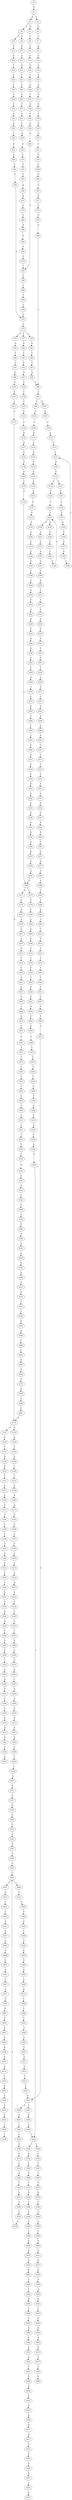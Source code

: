 strict digraph  {
	S0 -> S1 [ label = C ];
	S1 -> S2 [ label = T ];
	S1 -> S3 [ label = A ];
	S2 -> S4 [ label = G ];
	S3 -> S5 [ label = A ];
	S3 -> S6 [ label = C ];
	S4 -> S7 [ label = C ];
	S5 -> S8 [ label = C ];
	S6 -> S9 [ label = C ];
	S6 -> S10 [ label = G ];
	S7 -> S11 [ label = A ];
	S8 -> S12 [ label = T ];
	S9 -> S13 [ label = C ];
	S10 -> S14 [ label = C ];
	S11 -> S15 [ label = G ];
	S12 -> S16 [ label = G ];
	S13 -> S17 [ label = G ];
	S14 -> S18 [ label = A ];
	S15 -> S19 [ label = C ];
	S16 -> S20 [ label = G ];
	S17 -> S21 [ label = A ];
	S18 -> S22 [ label = C ];
	S19 -> S23 [ label = A ];
	S20 -> S24 [ label = A ];
	S21 -> S25 [ label = T ];
	S22 -> S26 [ label = C ];
	S23 -> S27 [ label = G ];
	S24 -> S28 [ label = G ];
	S25 -> S29 [ label = T ];
	S26 -> S30 [ label = C ];
	S27 -> S31 [ label = G ];
	S28 -> S32 [ label = T ];
	S29 -> S33 [ label = C ];
	S30 -> S34 [ label = C ];
	S31 -> S35 [ label = G ];
	S32 -> S36 [ label = A ];
	S33 -> S37 [ label = T ];
	S34 -> S38 [ label = C ];
	S35 -> S39 [ label = T ];
	S36 -> S40 [ label = G ];
	S37 -> S41 [ label = A ];
	S38 -> S42 [ label = G ];
	S39 -> S43 [ label = G ];
	S40 -> S44 [ label = G ];
	S41 -> S45 [ label = C ];
	S42 -> S46 [ label = G ];
	S43 -> S47 [ label = C ];
	S44 -> S48 [ label = G ];
	S45 -> S49 [ label = A ];
	S46 -> S50 [ label = T ];
	S47 -> S51 [ label = G ];
	S48 -> S52 [ label = T ];
	S49 -> S53 [ label = A ];
	S50 -> S54 [ label = C ];
	S51 -> S55 [ label = G ];
	S52 -> S56 [ label = C ];
	S53 -> S57 [ label = C ];
	S54 -> S58 [ label = C ];
	S55 -> S59 [ label = C ];
	S56 -> S60 [ label = C ];
	S57 -> S61 [ label = T ];
	S58 -> S62 [ label = T ];
	S59 -> S63 [ label = G ];
	S60 -> S64 [ label = T ];
	S61 -> S65 [ label = G ];
	S62 -> S66 [ label = C ];
	S63 -> S67 [ label = C ];
	S64 -> S68 [ label = C ];
	S65 -> S69 [ label = A ];
	S66 -> S70 [ label = C ];
	S67 -> S71 [ label = A ];
	S68 -> S70 [ label = C ];
	S69 -> S72 [ label = A ];
	S70 -> S73 [ label = G ];
	S71 -> S74 [ label = T ];
	S72 -> S75 [ label = G ];
	S73 -> S76 [ label = C ];
	S73 -> S77 [ label = T ];
	S73 -> S78 [ label = G ];
	S74 -> S79 [ label = G ];
	S75 -> S80 [ label = T ];
	S76 -> S81 [ label = A ];
	S77 -> S82 [ label = A ];
	S78 -> S83 [ label = G ];
	S79 -> S84 [ label = A ];
	S80 -> S85 [ label = A ];
	S81 -> S86 [ label = T ];
	S82 -> S87 [ label = T ];
	S83 -> S88 [ label = T ];
	S84 -> S89 [ label = C ];
	S85 -> S90 [ label = G ];
	S86 -> S91 [ label = G ];
	S87 -> S92 [ label = G ];
	S88 -> S93 [ label = G ];
	S89 -> S94 [ label = C ];
	S90 -> S95 [ label = G ];
	S91 -> S96 [ label = A ];
	S92 -> S97 [ label = A ];
	S93 -> S98 [ label = G ];
	S94 -> S99 [ label = T ];
	S94 -> S100 [ label = A ];
	S95 -> S101 [ label = G ];
	S96 -> S89 [ label = C ];
	S97 -> S102 [ label = C ];
	S98 -> S103 [ label = G ];
	S99 -> S104 [ label = G ];
	S100 -> S105 [ label = G ];
	S101 -> S52 [ label = T ];
	S102 -> S106 [ label = C ];
	S103 -> S107 [ label = A ];
	S104 -> S108 [ label = C ];
	S105 -> S109 [ label = G ];
	S106 -> S110 [ label = T ];
	S107 -> S111 [ label = C ];
	S108 -> S112 [ label = G ];
	S109 -> S113 [ label = A ];
	S110 -> S114 [ label = C ];
	S111 -> S115 [ label = G ];
	S112 -> S116 [ label = C ];
	S113 -> S117 [ label = C ];
	S114 -> S118 [ label = C ];
	S115 -> S119 [ label = A ];
	S116 -> S120 [ label = G ];
	S117 -> S121 [ label = C ];
	S118 -> S122 [ label = A ];
	S119 -> S123 [ label = C ];
	S119 -> S124 [ label = G ];
	S120 -> S125 [ label = A ];
	S121 -> S126 [ label = A ];
	S122 -> S127 [ label = A ];
	S123 -> S128 [ label = G ];
	S124 -> S129 [ label = A ];
	S125 -> S130 [ label = A ];
	S126 -> S131 [ label = G ];
	S127 -> S132 [ label = G ];
	S128 -> S133 [ label = T ];
	S129 -> S134 [ label = C ];
	S130 -> S135 [ label = G ];
	S131 -> S136 [ label = C ];
	S131 -> S137 [ label = G ];
	S132 -> S138 [ label = A ];
	S133 -> S139 [ label = G ];
	S134 -> S140 [ label = G ];
	S135 -> S141 [ label = A ];
	S136 -> S142 [ label = C ];
	S137 -> S143 [ label = C ];
	S138 -> S144 [ label = A ];
	S139 -> S145 [ label = T ];
	S140 -> S146 [ label = T ];
	S141 -> S147 [ label = G ];
	S142 -> S148 [ label = C ];
	S143 -> S149 [ label = C ];
	S144 -> S150 [ label = C ];
	S145 -> S151 [ label = C ];
	S146 -> S152 [ label = C ];
	S147 -> S153 [ label = G ];
	S148 -> S154 [ label = C ];
	S149 -> S155 [ label = C ];
	S150 -> S156 [ label = A ];
	S151 -> S157 [ label = T ];
	S152 -> S158 [ label = C ];
	S153 -> S159 [ label = A ];
	S154 -> S160 [ label = G ];
	S154 -> S161 [ label = A ];
	S155 -> S162 [ label = A ];
	S156 -> S163 [ label = G ];
	S157 -> S164 [ label = C ];
	S158 -> S165 [ label = A ];
	S159 -> S166 [ label = A ];
	S160 -> S167 [ label = A ];
	S161 -> S168 [ label = G ];
	S162 -> S169 [ label = G ];
	S163 -> S170 [ label = T ];
	S163 -> S171 [ label = A ];
	S164 -> S172 [ label = G ];
	S165 -> S173 [ label = A ];
	S166 -> S174 [ label = C ];
	S167 -> S175 [ label = G ];
	S168 -> S176 [ label = C ];
	S169 -> S177 [ label = G ];
	S170 -> S178 [ label = T ];
	S171 -> S179 [ label = A ];
	S172 -> S180 [ label = T ];
	S173 -> S181 [ label = G ];
	S174 -> S182 [ label = C ];
	S175 -> S183 [ label = G ];
	S176 -> S184 [ label = C ];
	S177 -> S185 [ label = A ];
	S178 -> S186 [ label = T ];
	S179 -> S187 [ label = A ];
	S180 -> S188 [ label = G ];
	S181 -> S189 [ label = A ];
	S182 -> S190 [ label = T ];
	S183 -> S191 [ label = A ];
	S184 -> S192 [ label = C ];
	S185 -> S193 [ label = C ];
	S186 -> S194 [ label = C ];
	S187 -> S195 [ label = C ];
	S188 -> S196 [ label = T ];
	S189 -> S197 [ label = C ];
	S190 -> S198 [ label = C ];
	S191 -> S199 [ label = C ];
	S192 -> S154 [ label = C ];
	S193 -> S121 [ label = C ];
	S194 -> S200 [ label = C ];
	S195 -> S201 [ label = G ];
	S196 -> S202 [ label = T ];
	S197 -> S203 [ label = C ];
	S198 -> S204 [ label = C ];
	S199 -> S205 [ label = A ];
	S200 -> S206 [ label = C ];
	S201 -> S207 [ label = G ];
	S202 -> S208 [ label = C ];
	S203 -> S209 [ label = T ];
	S204 -> S210 [ label = G ];
	S205 -> S211 [ label = C ];
	S206 -> S212 [ label = C ];
	S207 -> S213 [ label = A ];
	S208 -> S214 [ label = C ];
	S209 -> S215 [ label = A ];
	S210 -> S216 [ label = C ];
	S211 -> S217 [ label = C ];
	S212 -> S218 [ label = T ];
	S213 -> S219 [ label = C ];
	S214 -> S220 [ label = T ];
	S215 -> S221 [ label = A ];
	S216 -> S222 [ label = G ];
	S217 -> S223 [ label = C ];
	S218 -> S224 [ label = T ];
	S219 -> S225 [ label = T ];
	S220 -> S226 [ label = G ];
	S221 -> S227 [ label = G ];
	S222 -> S228 [ label = G ];
	S223 -> S229 [ label = G ];
	S224 -> S230 [ label = C ];
	S225 -> S231 [ label = A ];
	S226 -> S232 [ label = A ];
	S227 -> S233 [ label = A ];
	S228 -> S234 [ label = C ];
	S229 -> S235 [ label = A ];
	S230 -> S236 [ label = G ];
	S231 -> S237 [ label = G ];
	S232 -> S238 [ label = C ];
	S233 -> S239 [ label = G ];
	S234 -> S240 [ label = G ];
	S235 -> S241 [ label = C ];
	S236 -> S242 [ label = G ];
	S237 -> S243 [ label = A ];
	S238 -> S244 [ label = G ];
	S239 -> S245 [ label = T ];
	S240 -> S246 [ label = G ];
	S241 -> S247 [ label = C ];
	S242 -> S248 [ label = A ];
	S243 -> S249 [ label = T ];
	S244 -> S250 [ label = A ];
	S245 -> S251 [ label = C ];
	S246 -> S252 [ label = C ];
	S247 -> S253 [ label = C ];
	S248 -> S254 [ label = C ];
	S249 -> S255 [ label = A ];
	S250 -> S256 [ label = T ];
	S251 -> S257 [ label = C ];
	S252 -> S258 [ label = C ];
	S253 -> S259 [ label = T ];
	S254 -> S260 [ label = A ];
	S255 -> S261 [ label = C ];
	S256 -> S262 [ label = T ];
	S257 -> S263 [ label = A ];
	S258 -> S264 [ label = G ];
	S259 -> S265 [ label = T ];
	S260 -> S266 [ label = C ];
	S261 -> S267 [ label = G ];
	S262 -> S268 [ label = T ];
	S263 -> S269 [ label = C ];
	S264 -> S270 [ label = T ];
	S265 -> S271 [ label = G ];
	S266 -> S272 [ label = C ];
	S267 -> S273 [ label = A ];
	S268 -> S274 [ label = C ];
	S269 -> S275 [ label = G ];
	S270 -> S276 [ label = C ];
	S271 -> S277 [ label = C ];
	S272 -> S278 [ label = G ];
	S273 -> S279 [ label = C ];
	S274 -> S280 [ label = G ];
	S275 -> S281 [ label = A ];
	S276 -> S282 [ label = G ];
	S277 -> S283 [ label = G ];
	S278 -> S284 [ label = C ];
	S279 -> S285 [ label = C ];
	S280 -> S286 [ label = A ];
	S281 -> S287 [ label = C ];
	S282 -> S288 [ label = C ];
	S283 -> S289 [ label = G ];
	S284 -> S290 [ label = T ];
	S285 -> S291 [ label = C ];
	S286 -> S292 [ label = T ];
	S287 -> S293 [ label = G ];
	S288 -> S294 [ label = C ];
	S289 -> S295 [ label = C ];
	S290 -> S296 [ label = G ];
	S291 -> S297 [ label = T ];
	S292 -> S298 [ label = C ];
	S293 -> S299 [ label = A ];
	S294 -> S300 [ label = T ];
	S295 -> S301 [ label = A ];
	S296 -> S302 [ label = C ];
	S297 -> S303 [ label = C ];
	S298 -> S304 [ label = G ];
	S299 -> S305 [ label = A ];
	S300 -> S306 [ label = C ];
	S301 -> S307 [ label = C ];
	S302 -> S308 [ label = T ];
	S303 -> S309 [ label = C ];
	S304 -> S310 [ label = A ];
	S305 -> S311 [ label = A ];
	S306 -> S312 [ label = G ];
	S307 -> S313 [ label = C ];
	S308 -> S314 [ label = C ];
	S309 -> S315 [ label = C ];
	S310 -> S316 [ label = A ];
	S311 -> S317 [ label = A ];
	S312 -> S318 [ label = G ];
	S313 -> S319 [ label = T ];
	S314 -> S320 [ label = G ];
	S315 -> S321 [ label = C ];
	S316 -> S322 [ label = G ];
	S317 -> S323 [ label = G ];
	S318 -> S324 [ label = G ];
	S319 -> S325 [ label = C ];
	S320 -> S326 [ label = T ];
	S321 -> S327 [ label = C ];
	S322 -> S328 [ label = T ];
	S323 -> S329 [ label = G ];
	S324 -> S330 [ label = G ];
	S325 -> S331 [ label = T ];
	S326 -> S332 [ label = G ];
	S327 -> S333 [ label = T ];
	S328 -> S334 [ label = A ];
	S329 -> S335 [ label = T ];
	S330 -> S336 [ label = G ];
	S331 -> S337 [ label = G ];
	S332 -> S338 [ label = G ];
	S333 -> S339 [ label = C ];
	S335 -> S340 [ label = C ];
	S336 -> S341 [ label = A ];
	S337 -> S342 [ label = G ];
	S338 -> S343 [ label = T ];
	S339 -> S344 [ label = G ];
	S340 -> S345 [ label = C ];
	S341 -> S346 [ label = A ];
	S342 -> S347 [ label = G ];
	S343 -> S348 [ label = T ];
	S343 -> S349 [ label = C ];
	S344 -> S350 [ label = G ];
	S345 -> S351 [ label = G ];
	S346 -> S352 [ label = A ];
	S347 -> S353 [ label = G ];
	S348 -> S354 [ label = G ];
	S349 -> S355 [ label = C ];
	S350 -> S356 [ label = A ];
	S351 -> S357 [ label = C ];
	S352 -> S358 [ label = G ];
	S353 -> S359 [ label = G ];
	S354 -> S360 [ label = T ];
	S355 -> S361 [ label = T ];
	S356 -> S362 [ label = C ];
	S357 -> S363 [ label = G ];
	S358 -> S364 [ label = A ];
	S359 -> S365 [ label = T ];
	S360 -> S366 [ label = C ];
	S361 -> S367 [ label = C ];
	S362 -> S368 [ label = G ];
	S363 -> S369 [ label = A ];
	S364 -> S370 [ label = A ];
	S365 -> S371 [ label = G ];
	S366 -> S372 [ label = C ];
	S367 -> S373 [ label = G ];
	S368 -> S374 [ label = T ];
	S369 -> S375 [ label = C ];
	S370 -> S376 [ label = C ];
	S371 -> S377 [ label = G ];
	S372 -> S378 [ label = G ];
	S373 -> S379 [ label = A ];
	S374 -> S380 [ label = C ];
	S375 -> S381 [ label = G ];
	S376 -> S382 [ label = A ];
	S377 -> S383 [ label = T ];
	S378 -> S384 [ label = T ];
	S379 -> S385 [ label = C ];
	S380 -> S386 [ label = G ];
	S381 -> S387 [ label = A ];
	S382 -> S163 [ label = G ];
	S383 -> S388 [ label = T ];
	S384 -> S389 [ label = C ];
	S385 -> S390 [ label = C ];
	S386 -> S391 [ label = A ];
	S387 -> S392 [ label = C ];
	S388 -> S393 [ label = C ];
	S389 -> S394 [ label = T ];
	S390 -> S395 [ label = C ];
	S391 -> S396 [ label = A ];
	S392 -> S397 [ label = A ];
	S393 -> S398 [ label = C ];
	S394 -> S399 [ label = T ];
	S395 -> S400 [ label = C ];
	S396 -> S401 [ label = G ];
	S397 -> S402 [ label = A ];
	S398 -> S403 [ label = A ];
	S399 -> S404 [ label = C ];
	S400 -> S405 [ label = G ];
	S401 -> S406 [ label = A ];
	S402 -> S407 [ label = G ];
	S402 -> S408 [ label = C ];
	S403 -> S409 [ label = C ];
	S404 -> S410 [ label = C ];
	S405 -> S411 [ label = C ];
	S406 -> S412 [ label = A ];
	S407 -> S413 [ label = A ];
	S408 -> S414 [ label = C ];
	S409 -> S415 [ label = C ];
	S410 -> S416 [ label = A ];
	S411 -> S417 [ label = A ];
	S412 -> S418 [ label = G ];
	S413 -> S419 [ label = C ];
	S414 -> S420 [ label = C ];
	S415 -> S421 [ label = T ];
	S416 -> S422 [ label = G ];
	S417 -> S423 [ label = G ];
	S418 -> S424 [ label = A ];
	S419 -> S425 [ label = T ];
	S420 -> S426 [ label = G ];
	S421 -> S427 [ label = C ];
	S422 -> S428 [ label = T ];
	S423 -> S429 [ label = A ];
	S424 -> S430 [ label = C ];
	S425 -> S431 [ label = C ];
	S426 -> S432 [ label = G ];
	S427 -> S433 [ label = C ];
	S428 -> S434 [ label = C ];
	S429 -> S435 [ label = A ];
	S430 -> S436 [ label = C ];
	S431 -> S437 [ label = G ];
	S432 -> S438 [ label = T ];
	S433 -> S439 [ label = T ];
	S434 -> S440 [ label = G ];
	S435 -> S441 [ label = G ];
	S436 -> S442 [ label = A ];
	S437 -> S443 [ label = G ];
	S438 -> S444 [ label = G ];
	S439 -> S445 [ label = C ];
	S440 -> S446 [ label = C ];
	S441 -> S447 [ label = T ];
	S442 -> S448 [ label = T ];
	S443 -> S449 [ label = A ];
	S444 -> S450 [ label = G ];
	S445 -> S451 [ label = T ];
	S446 -> S452 [ label = A ];
	S447 -> S453 [ label = A ];
	S448 -> S454 [ label = T ];
	S449 -> S455 [ label = A ];
	S450 -> S456 [ label = A ];
	S451 -> S457 [ label = C ];
	S452 -> S458 [ label = G ];
	S453 -> S459 [ label = G ];
	S454 -> S460 [ label = G ];
	S455 -> S461 [ label = C ];
	S456 -> S462 [ label = A ];
	S457 -> S463 [ label = C ];
	S458 -> S464 [ label = C ];
	S459 -> S465 [ label = A ];
	S460 -> S466 [ label = G ];
	S461 -> S467 [ label = T ];
	S462 -> S468 [ label = A ];
	S463 -> S469 [ label = T ];
	S464 -> S470 [ label = G ];
	S465 -> S471 [ label = G ];
	S466 -> S472 [ label = G ];
	S467 -> S473 [ label = C ];
	S468 -> S474 [ label = A ];
	S469 -> S475 [ label = C ];
	S470 -> S476 [ label = G ];
	S471 -> S477 [ label = T ];
	S472 -> S478 [ label = A ];
	S473 -> S479 [ label = G ];
	S474 -> S480 [ label = C ];
	S475 -> S481 [ label = G ];
	S476 -> S482 [ label = T ];
	S477 -> S483 [ label = C ];
	S478 -> S484 [ label = C ];
	S479 -> S485 [ label = A ];
	S480 -> S486 [ label = C ];
	S481 -> S487 [ label = T ];
	S481 -> S488 [ label = A ];
	S482 -> S489 [ label = C ];
	S483 -> S490 [ label = G ];
	S484 -> S491 [ label = G ];
	S485 -> S492 [ label = C ];
	S486 -> S493 [ label = T ];
	S487 -> S494 [ label = G ];
	S488 -> S495 [ label = G ];
	S489 -> S496 [ label = A ];
	S491 -> S119 [ label = A ];
	S492 -> S497 [ label = T ];
	S493 -> S498 [ label = T ];
	S494 -> S499 [ label = G ];
	S495 -> S500 [ label = C ];
	S496 -> S501 [ label = C ];
	S497 -> S502 [ label = C ];
	S498 -> S503 [ label = C ];
	S499 -> S343 [ label = T ];
	S500 -> S504 [ label = T ];
	S501 -> S505 [ label = A ];
	S502 -> S506 [ label = A ];
	S503 -> S507 [ label = T ];
	S504 -> S508 [ label = A ];
	S505 -> S509 [ label = A ];
	S506 -> S510 [ label = G ];
	S507 -> S511 [ label = C ];
	S508 -> S512 [ label = G ];
	S509 -> S513 [ label = G ];
	S510 -> S514 [ label = A ];
	S511 -> S515 [ label = C ];
	S512 -> S516 [ label = G ];
	S513 -> S517 [ label = A ];
	S514 -> S518 [ label = C ];
	S515 -> S519 [ label = T ];
	S516 -> S520 [ label = A ];
	S517 -> S521 [ label = G ];
	S518 -> S522 [ label = C ];
	S519 -> S523 [ label = C ];
	S520 -> S524 [ label = C ];
	S521 -> S525 [ label = A ];
	S522 -> S526 [ label = T ];
	S523 -> S481 [ label = G ];
	S524 -> S527 [ label = G ];
	S525 -> S528 [ label = A ];
	S526 -> S529 [ label = C ];
	S527 -> S530 [ label = A ];
	S528 -> S531 [ label = G ];
	S529 -> S532 [ label = T ];
	S530 -> S533 [ label = C ];
	S531 -> S534 [ label = T ];
	S532 -> S535 [ label = C ];
	S533 -> S536 [ label = A ];
	S534 -> S537 [ label = A ];
	S535 -> S538 [ label = T ];
	S536 -> S402 [ label = A ];
}
